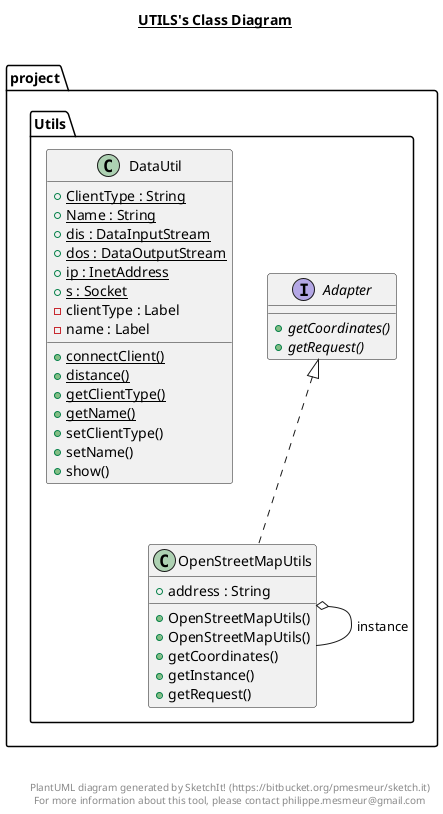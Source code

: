 @startuml

title __UTILS's Class Diagram__\n

  namespace project {
    namespace Utils {
      interface project.Utils.Adapter {
          {abstract} + getCoordinates()
          {abstract} + getRequest()
      }
    }
  }
  

  namespace project {
    namespace Utils {
      class project.Utils.DataUtil {
          {static} + ClientType : String
          {static} + Name : String
          {static} + dis : DataInputStream
          {static} + dos : DataOutputStream
          {static} + ip : InetAddress
          {static} + s : Socket
          - clientType : Label
          - name : Label
          {static} + connectClient()
          {static} + distance()
          {static} + getClientType()
          {static} + getName()
          + setClientType()
          + setName()
          + show()
      }
    }
  }
  

  namespace project {
    namespace Utils {
      class project.Utils.OpenStreetMapUtils {
          + address : String
          + OpenStreetMapUtils()
          + OpenStreetMapUtils()
          + getCoordinates()
          + getInstance()
          + getRequest()
      }
    }
  }
  

  project.Utils.OpenStreetMapUtils .up.|> project.Utils.Adapter
  project.Utils.OpenStreetMapUtils o-- project.Utils.OpenStreetMapUtils : instance


right footer


PlantUML diagram generated by SketchIt! (https://bitbucket.org/pmesmeur/sketch.it)
For more information about this tool, please contact philippe.mesmeur@gmail.com
endfooter

@enduml
